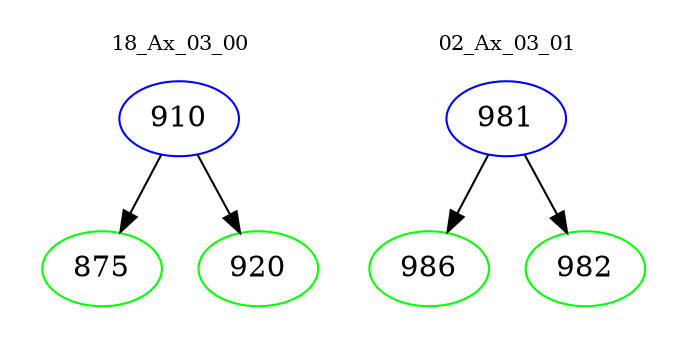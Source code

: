 digraph{
subgraph cluster_0 {
color = white
label = "18_Ax_03_00";
fontsize=10;
T0_910 [label="910", color="blue"]
T0_910 -> T0_875 [color="black"]
T0_875 [label="875", color="green"]
T0_910 -> T0_920 [color="black"]
T0_920 [label="920", color="green"]
}
subgraph cluster_1 {
color = white
label = "02_Ax_03_01";
fontsize=10;
T1_981 [label="981", color="blue"]
T1_981 -> T1_986 [color="black"]
T1_986 [label="986", color="green"]
T1_981 -> T1_982 [color="black"]
T1_982 [label="982", color="green"]
}
}
